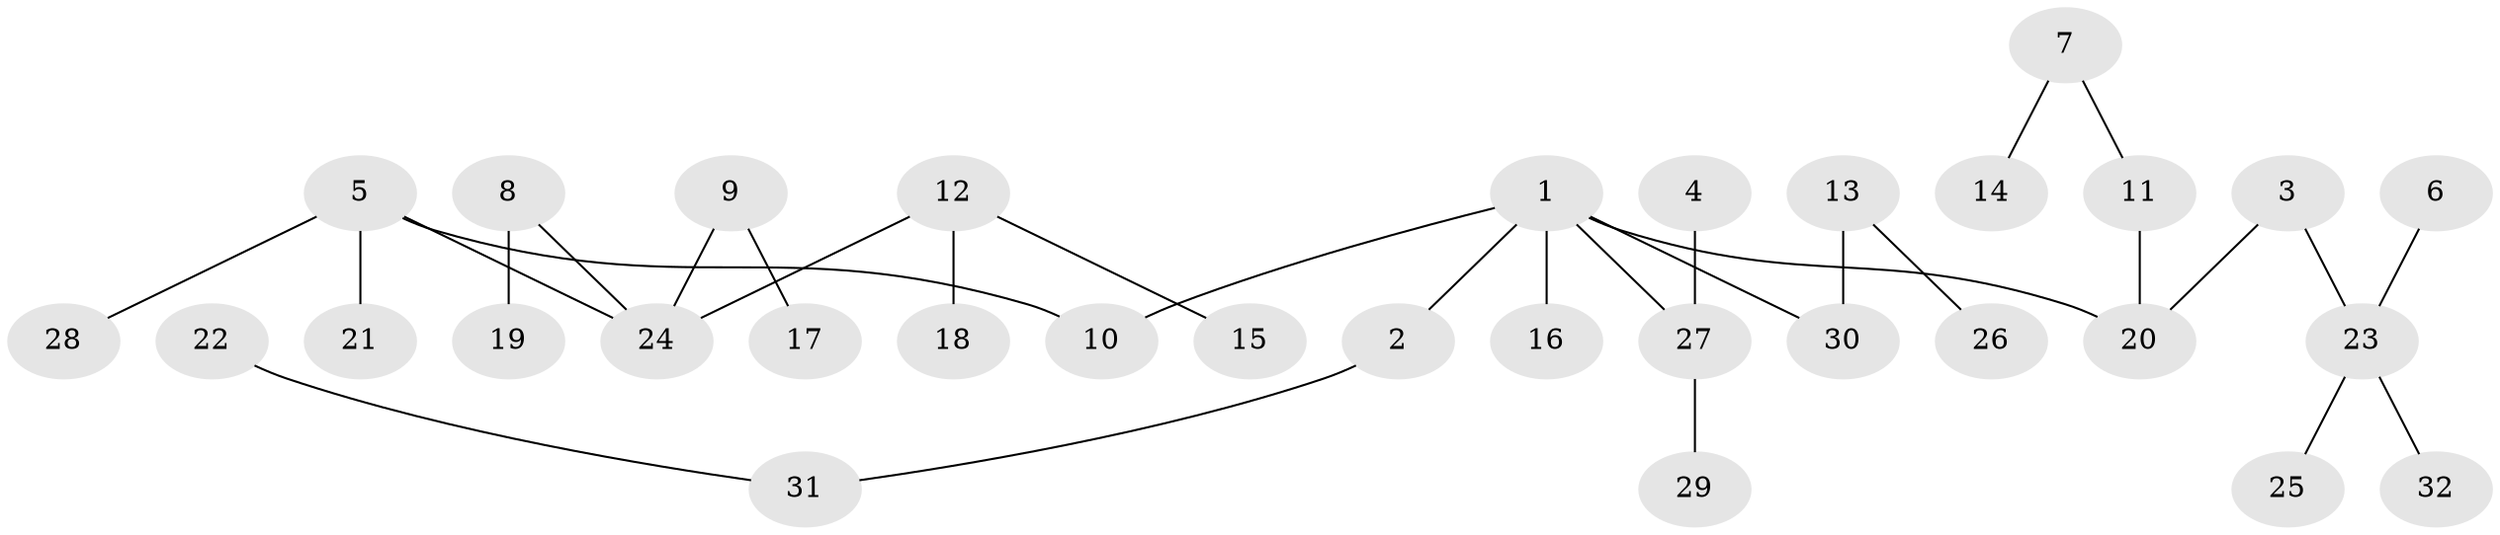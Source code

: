// original degree distribution, {6: 0.047619047619047616, 2: 0.2222222222222222, 4: 0.06349206349206349, 5: 0.015873015873015872, 3: 0.12698412698412698, 1: 0.5238095238095238}
// Generated by graph-tools (version 1.1) at 2025/02/03/09/25 03:02:26]
// undirected, 32 vertices, 31 edges
graph export_dot {
graph [start="1"]
  node [color=gray90,style=filled];
  1;
  2;
  3;
  4;
  5;
  6;
  7;
  8;
  9;
  10;
  11;
  12;
  13;
  14;
  15;
  16;
  17;
  18;
  19;
  20;
  21;
  22;
  23;
  24;
  25;
  26;
  27;
  28;
  29;
  30;
  31;
  32;
  1 -- 2 [weight=1.0];
  1 -- 10 [weight=1.0];
  1 -- 16 [weight=1.0];
  1 -- 20 [weight=1.0];
  1 -- 27 [weight=1.0];
  1 -- 30 [weight=1.0];
  2 -- 31 [weight=1.0];
  3 -- 20 [weight=1.0];
  3 -- 23 [weight=1.0];
  4 -- 27 [weight=1.0];
  5 -- 10 [weight=1.0];
  5 -- 21 [weight=1.0];
  5 -- 24 [weight=1.0];
  5 -- 28 [weight=1.0];
  6 -- 23 [weight=1.0];
  7 -- 11 [weight=1.0];
  7 -- 14 [weight=1.0];
  8 -- 19 [weight=1.0];
  8 -- 24 [weight=1.0];
  9 -- 17 [weight=1.0];
  9 -- 24 [weight=1.0];
  11 -- 20 [weight=1.0];
  12 -- 15 [weight=1.0];
  12 -- 18 [weight=1.0];
  12 -- 24 [weight=1.0];
  13 -- 26 [weight=1.0];
  13 -- 30 [weight=1.0];
  22 -- 31 [weight=1.0];
  23 -- 25 [weight=1.0];
  23 -- 32 [weight=1.0];
  27 -- 29 [weight=1.0];
}

